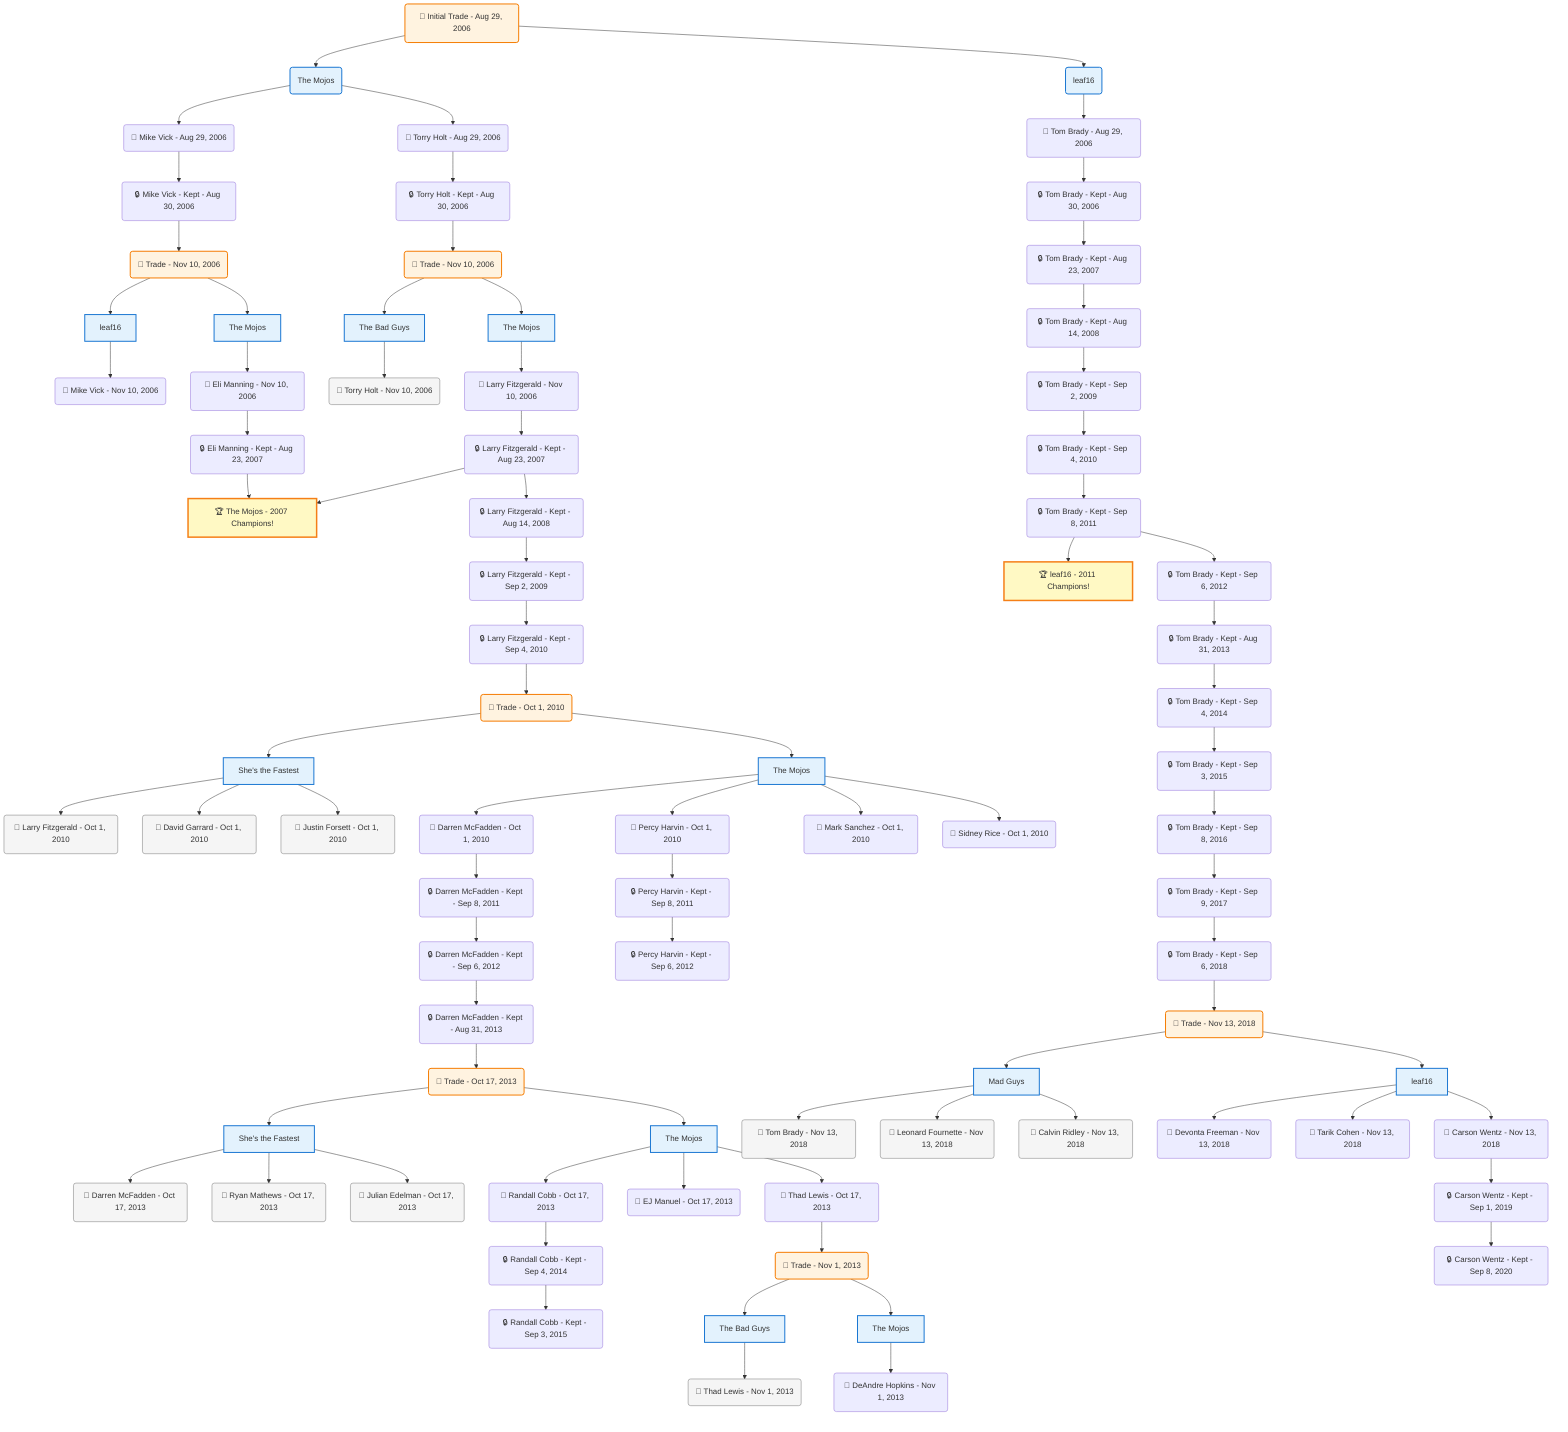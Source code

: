 flowchart TD

    TRADE_MAIN("🔄 Initial Trade - Aug 29, 2006")
    TEAM_1("The Mojos")
    TEAM_2("leaf16")
    NODE_a84b1339-2222-46b2-afd2-1d93bebc3e81("🔄 Mike Vick - Aug 29, 2006")
    NODE_e09a943c-439e-4874-97cc-27a0539849ee("🔒 Mike Vick - Kept - Aug 30, 2006")
    TRADE_109bf4b3-f180-4367-966c-50c83ec2490f_3("🔄 Trade - Nov 10, 2006")
    TEAM_66fb98f4-89a7-45f9-893a-b41d71e6249d_4["leaf16"]
    NODE_f2609826-7228-491b-8c05-aa4dc79f68f8("🔄 Mike Vick - Nov 10, 2006")
    TEAM_bbe2d0ad-54cf-4c22-be82-b2a5f262a157_5["The Mojos"]
    NODE_25c0e312-1d80-422f-b66e-ea37f6225fb5("🔄 Eli Manning - Nov 10, 2006")
    NODE_710a7036-8feb-4856-86b9-8554d5786d8b("🔒 Eli Manning - Kept - Aug 23, 2007")
    CHAMP_bbe2d0ad-54cf-4c22-be82-b2a5f262a157_2007["🏆 The Mojos - 2007 Champions!"]
    NODE_3b5c6ad6-6bc1-4c4a-9de7-34666e225c10("🔄 Tom Brady - Aug 29, 2006")
    NODE_a892a150-14bc-4084-9525-54f1abfbb91b("🔒 Tom Brady - Kept - Aug 30, 2006")
    NODE_bdbf294f-3375-40fd-8679-0b0913e5465c("🔒 Tom Brady - Kept - Aug 23, 2007")
    NODE_fc5d340e-5088-4ebf-99a4-507efd91fbcb("🔒 Tom Brady - Kept - Aug 14, 2008")
    NODE_361a0e57-21ce-4bfc-a34c-fe6584c95422("🔒 Tom Brady - Kept - Sep 2, 2009")
    NODE_6226afcf-c148-4838-9879-028e4928f8b8("🔒 Tom Brady - Kept - Sep 4, 2010")
    NODE_594de4c9-44b3-49ee-83d8-a37880e9a099("🔒 Tom Brady - Kept - Sep 8, 2011")
    CHAMP_66fb98f4-89a7-45f9-893a-b41d71e6249d_2011["🏆 leaf16 - 2011 Champions!"]
    NODE_34ceda39-4fe5-4879-8fe6-1c6ffa03c44f("🔒 Tom Brady - Kept - Sep 6, 2012")
    NODE_5c5e472d-9115-4042-897b-f5af67fff4e8("🔒 Tom Brady - Kept - Aug 31, 2013")
    NODE_acbfb607-43d3-401d-9348-b7a7c7928c11("🔒 Tom Brady - Kept - Sep 4, 2014")
    NODE_1f31d34a-d91a-4031-abfc-4b397c8ba30e("🔒 Tom Brady - Kept - Sep 3, 2015")
    NODE_49b62295-422b-48e5-b6fb-2b2407a6fe8b("🔒 Tom Brady - Kept - Sep 8, 2016")
    NODE_1dd80e1d-f944-4786-a033-d37ae35f2d6a("🔒 Tom Brady - Kept - Sep 9, 2017")
    NODE_a88bab33-eb96-430f-bd36-4fa36aa6aa03("🔒 Tom Brady - Kept - Sep 6, 2018")
    TRADE_71584b6e-bde0-48dd-aedb-da917acc6657_6("🔄 Trade - Nov 13, 2018")
    TEAM_f5908944-6efd-40eb-af54-6c53004e0e2f_7["Mad Guys"]
    NODE_48d34fc7-64b0-40fc-a2f7-5070efe85ac5("🔄 Tom Brady - Nov 13, 2018")
    NODE_042035f4-e889-4a12-9d3b-6d381a41e476("🔄 Leonard Fournette - Nov 13, 2018")
    NODE_0d10ae17-3629-4234-a0f6-d95769896b3e("🔄 Calvin Ridley - Nov 13, 2018")
    TEAM_66fb98f4-89a7-45f9-893a-b41d71e6249d_8["leaf16"]
    NODE_7744e2af-5009-4007-8abb-6f69f1b655f4("🔄 Devonta Freeman - Nov 13, 2018")
    NODE_1890d1d2-cb42-4002-8937-7f27c92ad735("🔄 Tarik Cohen - Nov 13, 2018")
    NODE_b9ea11fb-8b61-4a37-972f-ae12e52f0997("🔄 Carson Wentz - Nov 13, 2018")
    NODE_7522e404-3a3f-4197-b88d-617a0a9375c2("🔒 Carson Wentz - Kept - Sep 1, 2019")
    NODE_a3b0775a-b01d-433a-93a1-27d8a40e9b51("🔒 Carson Wentz - Kept - Sep 8, 2020")
    NODE_731880e4-cb9b-41c6-ba9e-4b35c4064782("🔄 Torry Holt - Aug 29, 2006")
    NODE_15247276-3382-46fb-aa1a-183d84bb0e5d("🔒 Torry Holt - Kept - Aug 30, 2006")
    TRADE_553b179f-cd1e-435a-9f58-73cabe07cfb3_9("🔄 Trade - Nov 10, 2006")
    TEAM_b2220d1a-ff75-4622-9757-09978901110f_10["The Bad Guys"]
    NODE_5913711f-565c-4557-a6b6-703a0e148e7a("🔄 Torry Holt - Nov 10, 2006")
    TEAM_bbe2d0ad-54cf-4c22-be82-b2a5f262a157_11["The Mojos"]
    NODE_f43d9966-ec93-493a-bf1f-a57647503df6("🔄 Larry Fitzgerald - Nov 10, 2006")
    NODE_e3de0f00-da8f-4d74-a807-e42afaf8d1ed("🔒 Larry Fitzgerald - Kept - Aug 23, 2007")
    NODE_28625c3f-2ed6-4494-a276-d2f7de5e6cdc("🔒 Larry Fitzgerald - Kept - Aug 14, 2008")
    NODE_182f6459-7248-4dd9-b247-d6f17058763b("🔒 Larry Fitzgerald - Kept - Sep 2, 2009")
    NODE_a7973547-9208-4aa1-ad35-38cf3dc7f497("🔒 Larry Fitzgerald - Kept - Sep 4, 2010")
    TRADE_b912a7e1-f712-428f-b96f-f4ca751967c5_12("🔄 Trade - Oct 1, 2010")
    TEAM_4449259f-64af-44fd-9235-1facc0926234_13["She's the Fastest"]
    NODE_d82edf8c-a777-4f74-b05d-178830a17663("🔄 Larry Fitzgerald - Oct 1, 2010")
    NODE_949e5354-5967-4fa6-b67a-55ce24647446("🔄 David Garrard - Oct 1, 2010")
    NODE_85957a1a-4a31-4091-be02-d15f3e4c6ec6("🔄 Justin Forsett - Oct 1, 2010")
    TEAM_bbe2d0ad-54cf-4c22-be82-b2a5f262a157_14["The Mojos"]
    NODE_b503a368-d959-4481-81c6-0c91653820ea("🔄 Darren McFadden - Oct 1, 2010")
    NODE_1e66d3f2-a4e9-4c56-ac69-2a0532061193("🔒 Darren McFadden - Kept - Sep 8, 2011")
    NODE_85fd0ddf-e8e8-45e7-8114-54ae3e83b693("🔒 Darren McFadden - Kept - Sep 6, 2012")
    NODE_ed4f642a-6143-4489-834f-2eada703da8d("🔒 Darren McFadden - Kept - Aug 31, 2013")
    TRADE_fcf10500-db02-46a8-9a89-c4a2d85815fc_15("🔄 Trade - Oct 17, 2013")
    TEAM_4449259f-64af-44fd-9235-1facc0926234_16["She's the Fastest"]
    NODE_e0606256-17cf-4b6e-a9c9-649c69a2e1f5("🔄 Darren McFadden - Oct 17, 2013")
    NODE_dbb052b9-7c33-4309-8cf1-635d44e8929f("🔄 Ryan Mathews - Oct 17, 2013")
    NODE_f4da4534-c65e-4015-90d4-99025dc618f4("🔄 Julian Edelman - Oct 17, 2013")
    TEAM_bbe2d0ad-54cf-4c22-be82-b2a5f262a157_17["The Mojos"]
    NODE_c9c07495-9341-48a1-9037-3a2f269c5633("🔄 Randall Cobb - Oct 17, 2013")
    NODE_599446cb-453b-4fa0-9722-ef2ea988e862("🔒 Randall Cobb - Kept - Sep 4, 2014")
    NODE_3468982c-1bdb-491c-974c-b98b632da158("🔒 Randall Cobb - Kept - Sep 3, 2015")
    NODE_9064ca18-2fbc-44cf-a0ca-6489e618ef0e("🔄 EJ Manuel - Oct 17, 2013")
    NODE_3f7a46b8-b3e8-43a4-b9dc-7647ac155a92("🔄 Thad Lewis - Oct 17, 2013")
    TRADE_01cecce7-cf44-4d89-80e9-3f971004b6f3_18("🔄 Trade - Nov 1, 2013")
    TEAM_b2220d1a-ff75-4622-9757-09978901110f_19["The Bad Guys"]
    NODE_05a77ff3-0f86-4627-b21e-edbadb171cc0("🔄 Thad Lewis - Nov 1, 2013")
    TEAM_bbe2d0ad-54cf-4c22-be82-b2a5f262a157_20["The Mojos"]
    NODE_b532eb5d-66b5-421b-8217-c60a7dbd7cd4("🔄 DeAndre Hopkins - Nov 1, 2013")
    NODE_45443069-9936-4f80-9a63-3de717fa9d3c("🔄 Percy Harvin - Oct 1, 2010")
    NODE_50823ba7-04fb-430e-90ed-ee4c9e4271e4("🔒 Percy Harvin - Kept - Sep 8, 2011")
    NODE_af9777ac-99ff-4f9d-8fd6-c89871de65a2("🔒 Percy Harvin - Kept - Sep 6, 2012")
    NODE_c78877d5-09d8-421e-96de-93ea06634f23("🔄 Mark Sanchez - Oct 1, 2010")
    NODE_182ca3fb-4bcb-46b2-a0d5-ed597f5ca5c0("🔄 Sidney Rice - Oct 1, 2010")

    TRADE_MAIN --> TEAM_1
    TRADE_MAIN --> TEAM_2
    TEAM_1 --> NODE_a84b1339-2222-46b2-afd2-1d93bebc3e81
    NODE_a84b1339-2222-46b2-afd2-1d93bebc3e81 --> NODE_e09a943c-439e-4874-97cc-27a0539849ee
    NODE_e09a943c-439e-4874-97cc-27a0539849ee --> TRADE_109bf4b3-f180-4367-966c-50c83ec2490f_3
    TRADE_109bf4b3-f180-4367-966c-50c83ec2490f_3 --> TEAM_66fb98f4-89a7-45f9-893a-b41d71e6249d_4
    TEAM_66fb98f4-89a7-45f9-893a-b41d71e6249d_4 --> NODE_f2609826-7228-491b-8c05-aa4dc79f68f8
    TRADE_109bf4b3-f180-4367-966c-50c83ec2490f_3 --> TEAM_bbe2d0ad-54cf-4c22-be82-b2a5f262a157_5
    TEAM_bbe2d0ad-54cf-4c22-be82-b2a5f262a157_5 --> NODE_25c0e312-1d80-422f-b66e-ea37f6225fb5
    NODE_25c0e312-1d80-422f-b66e-ea37f6225fb5 --> NODE_710a7036-8feb-4856-86b9-8554d5786d8b
    NODE_710a7036-8feb-4856-86b9-8554d5786d8b --> CHAMP_bbe2d0ad-54cf-4c22-be82-b2a5f262a157_2007
    TEAM_2 --> NODE_3b5c6ad6-6bc1-4c4a-9de7-34666e225c10
    NODE_3b5c6ad6-6bc1-4c4a-9de7-34666e225c10 --> NODE_a892a150-14bc-4084-9525-54f1abfbb91b
    NODE_a892a150-14bc-4084-9525-54f1abfbb91b --> NODE_bdbf294f-3375-40fd-8679-0b0913e5465c
    NODE_bdbf294f-3375-40fd-8679-0b0913e5465c --> NODE_fc5d340e-5088-4ebf-99a4-507efd91fbcb
    NODE_fc5d340e-5088-4ebf-99a4-507efd91fbcb --> NODE_361a0e57-21ce-4bfc-a34c-fe6584c95422
    NODE_361a0e57-21ce-4bfc-a34c-fe6584c95422 --> NODE_6226afcf-c148-4838-9879-028e4928f8b8
    NODE_6226afcf-c148-4838-9879-028e4928f8b8 --> NODE_594de4c9-44b3-49ee-83d8-a37880e9a099
    NODE_594de4c9-44b3-49ee-83d8-a37880e9a099 --> CHAMP_66fb98f4-89a7-45f9-893a-b41d71e6249d_2011
    NODE_594de4c9-44b3-49ee-83d8-a37880e9a099 --> NODE_34ceda39-4fe5-4879-8fe6-1c6ffa03c44f
    NODE_34ceda39-4fe5-4879-8fe6-1c6ffa03c44f --> NODE_5c5e472d-9115-4042-897b-f5af67fff4e8
    NODE_5c5e472d-9115-4042-897b-f5af67fff4e8 --> NODE_acbfb607-43d3-401d-9348-b7a7c7928c11
    NODE_acbfb607-43d3-401d-9348-b7a7c7928c11 --> NODE_1f31d34a-d91a-4031-abfc-4b397c8ba30e
    NODE_1f31d34a-d91a-4031-abfc-4b397c8ba30e --> NODE_49b62295-422b-48e5-b6fb-2b2407a6fe8b
    NODE_49b62295-422b-48e5-b6fb-2b2407a6fe8b --> NODE_1dd80e1d-f944-4786-a033-d37ae35f2d6a
    NODE_1dd80e1d-f944-4786-a033-d37ae35f2d6a --> NODE_a88bab33-eb96-430f-bd36-4fa36aa6aa03
    NODE_a88bab33-eb96-430f-bd36-4fa36aa6aa03 --> TRADE_71584b6e-bde0-48dd-aedb-da917acc6657_6
    TRADE_71584b6e-bde0-48dd-aedb-da917acc6657_6 --> TEAM_f5908944-6efd-40eb-af54-6c53004e0e2f_7
    TEAM_f5908944-6efd-40eb-af54-6c53004e0e2f_7 --> NODE_48d34fc7-64b0-40fc-a2f7-5070efe85ac5
    TEAM_f5908944-6efd-40eb-af54-6c53004e0e2f_7 --> NODE_042035f4-e889-4a12-9d3b-6d381a41e476
    TEAM_f5908944-6efd-40eb-af54-6c53004e0e2f_7 --> NODE_0d10ae17-3629-4234-a0f6-d95769896b3e
    TRADE_71584b6e-bde0-48dd-aedb-da917acc6657_6 --> TEAM_66fb98f4-89a7-45f9-893a-b41d71e6249d_8
    TEAM_66fb98f4-89a7-45f9-893a-b41d71e6249d_8 --> NODE_7744e2af-5009-4007-8abb-6f69f1b655f4
    TEAM_66fb98f4-89a7-45f9-893a-b41d71e6249d_8 --> NODE_1890d1d2-cb42-4002-8937-7f27c92ad735
    TEAM_66fb98f4-89a7-45f9-893a-b41d71e6249d_8 --> NODE_b9ea11fb-8b61-4a37-972f-ae12e52f0997
    NODE_b9ea11fb-8b61-4a37-972f-ae12e52f0997 --> NODE_7522e404-3a3f-4197-b88d-617a0a9375c2
    NODE_7522e404-3a3f-4197-b88d-617a0a9375c2 --> NODE_a3b0775a-b01d-433a-93a1-27d8a40e9b51
    TEAM_1 --> NODE_731880e4-cb9b-41c6-ba9e-4b35c4064782
    NODE_731880e4-cb9b-41c6-ba9e-4b35c4064782 --> NODE_15247276-3382-46fb-aa1a-183d84bb0e5d
    NODE_15247276-3382-46fb-aa1a-183d84bb0e5d --> TRADE_553b179f-cd1e-435a-9f58-73cabe07cfb3_9
    TRADE_553b179f-cd1e-435a-9f58-73cabe07cfb3_9 --> TEAM_b2220d1a-ff75-4622-9757-09978901110f_10
    TEAM_b2220d1a-ff75-4622-9757-09978901110f_10 --> NODE_5913711f-565c-4557-a6b6-703a0e148e7a
    TRADE_553b179f-cd1e-435a-9f58-73cabe07cfb3_9 --> TEAM_bbe2d0ad-54cf-4c22-be82-b2a5f262a157_11
    TEAM_bbe2d0ad-54cf-4c22-be82-b2a5f262a157_11 --> NODE_f43d9966-ec93-493a-bf1f-a57647503df6
    NODE_f43d9966-ec93-493a-bf1f-a57647503df6 --> NODE_e3de0f00-da8f-4d74-a807-e42afaf8d1ed
    NODE_e3de0f00-da8f-4d74-a807-e42afaf8d1ed --> CHAMP_bbe2d0ad-54cf-4c22-be82-b2a5f262a157_2007
    NODE_e3de0f00-da8f-4d74-a807-e42afaf8d1ed --> NODE_28625c3f-2ed6-4494-a276-d2f7de5e6cdc
    NODE_28625c3f-2ed6-4494-a276-d2f7de5e6cdc --> NODE_182f6459-7248-4dd9-b247-d6f17058763b
    NODE_182f6459-7248-4dd9-b247-d6f17058763b --> NODE_a7973547-9208-4aa1-ad35-38cf3dc7f497
    NODE_a7973547-9208-4aa1-ad35-38cf3dc7f497 --> TRADE_b912a7e1-f712-428f-b96f-f4ca751967c5_12
    TRADE_b912a7e1-f712-428f-b96f-f4ca751967c5_12 --> TEAM_4449259f-64af-44fd-9235-1facc0926234_13
    TEAM_4449259f-64af-44fd-9235-1facc0926234_13 --> NODE_d82edf8c-a777-4f74-b05d-178830a17663
    TEAM_4449259f-64af-44fd-9235-1facc0926234_13 --> NODE_949e5354-5967-4fa6-b67a-55ce24647446
    TEAM_4449259f-64af-44fd-9235-1facc0926234_13 --> NODE_85957a1a-4a31-4091-be02-d15f3e4c6ec6
    TRADE_b912a7e1-f712-428f-b96f-f4ca751967c5_12 --> TEAM_bbe2d0ad-54cf-4c22-be82-b2a5f262a157_14
    TEAM_bbe2d0ad-54cf-4c22-be82-b2a5f262a157_14 --> NODE_b503a368-d959-4481-81c6-0c91653820ea
    NODE_b503a368-d959-4481-81c6-0c91653820ea --> NODE_1e66d3f2-a4e9-4c56-ac69-2a0532061193
    NODE_1e66d3f2-a4e9-4c56-ac69-2a0532061193 --> NODE_85fd0ddf-e8e8-45e7-8114-54ae3e83b693
    NODE_85fd0ddf-e8e8-45e7-8114-54ae3e83b693 --> NODE_ed4f642a-6143-4489-834f-2eada703da8d
    NODE_ed4f642a-6143-4489-834f-2eada703da8d --> TRADE_fcf10500-db02-46a8-9a89-c4a2d85815fc_15
    TRADE_fcf10500-db02-46a8-9a89-c4a2d85815fc_15 --> TEAM_4449259f-64af-44fd-9235-1facc0926234_16
    TEAM_4449259f-64af-44fd-9235-1facc0926234_16 --> NODE_e0606256-17cf-4b6e-a9c9-649c69a2e1f5
    TEAM_4449259f-64af-44fd-9235-1facc0926234_16 --> NODE_dbb052b9-7c33-4309-8cf1-635d44e8929f
    TEAM_4449259f-64af-44fd-9235-1facc0926234_16 --> NODE_f4da4534-c65e-4015-90d4-99025dc618f4
    TRADE_fcf10500-db02-46a8-9a89-c4a2d85815fc_15 --> TEAM_bbe2d0ad-54cf-4c22-be82-b2a5f262a157_17
    TEAM_bbe2d0ad-54cf-4c22-be82-b2a5f262a157_17 --> NODE_c9c07495-9341-48a1-9037-3a2f269c5633
    NODE_c9c07495-9341-48a1-9037-3a2f269c5633 --> NODE_599446cb-453b-4fa0-9722-ef2ea988e862
    NODE_599446cb-453b-4fa0-9722-ef2ea988e862 --> NODE_3468982c-1bdb-491c-974c-b98b632da158
    TEAM_bbe2d0ad-54cf-4c22-be82-b2a5f262a157_17 --> NODE_9064ca18-2fbc-44cf-a0ca-6489e618ef0e
    TEAM_bbe2d0ad-54cf-4c22-be82-b2a5f262a157_17 --> NODE_3f7a46b8-b3e8-43a4-b9dc-7647ac155a92
    NODE_3f7a46b8-b3e8-43a4-b9dc-7647ac155a92 --> TRADE_01cecce7-cf44-4d89-80e9-3f971004b6f3_18
    TRADE_01cecce7-cf44-4d89-80e9-3f971004b6f3_18 --> TEAM_b2220d1a-ff75-4622-9757-09978901110f_19
    TEAM_b2220d1a-ff75-4622-9757-09978901110f_19 --> NODE_05a77ff3-0f86-4627-b21e-edbadb171cc0
    TRADE_01cecce7-cf44-4d89-80e9-3f971004b6f3_18 --> TEAM_bbe2d0ad-54cf-4c22-be82-b2a5f262a157_20
    TEAM_bbe2d0ad-54cf-4c22-be82-b2a5f262a157_20 --> NODE_b532eb5d-66b5-421b-8217-c60a7dbd7cd4
    TEAM_bbe2d0ad-54cf-4c22-be82-b2a5f262a157_14 --> NODE_45443069-9936-4f80-9a63-3de717fa9d3c
    NODE_45443069-9936-4f80-9a63-3de717fa9d3c --> NODE_50823ba7-04fb-430e-90ed-ee4c9e4271e4
    NODE_50823ba7-04fb-430e-90ed-ee4c9e4271e4 --> NODE_af9777ac-99ff-4f9d-8fd6-c89871de65a2
    TEAM_bbe2d0ad-54cf-4c22-be82-b2a5f262a157_14 --> NODE_c78877d5-09d8-421e-96de-93ea06634f23
    TEAM_bbe2d0ad-54cf-4c22-be82-b2a5f262a157_14 --> NODE_182ca3fb-4bcb-46b2-a0d5-ed597f5ca5c0

    %% Node styling
    classDef teamNode fill:#e3f2fd,stroke:#1976d2,stroke-width:2px
    classDef tradeNode fill:#fff3e0,stroke:#f57c00,stroke-width:2px
    classDef playerNode fill:#f3e5f5,stroke:#7b1fa2,stroke-width:1px
    classDef nonRootPlayerNode fill:#f5f5f5,stroke:#757575,stroke-width:1px
    classDef endNode fill:#ffebee,stroke:#c62828,stroke-width:2px
    classDef waiverNode fill:#e8f5e8,stroke:#388e3c,stroke-width:2px
    classDef championshipNode fill:#fff9c4,stroke:#f57f17,stroke-width:3px

    class TEAM_1,TEAM_2,TEAM_66fb98f4-89a7-45f9-893a-b41d71e6249d_4,TEAM_bbe2d0ad-54cf-4c22-be82-b2a5f262a157_5,TEAM_f5908944-6efd-40eb-af54-6c53004e0e2f_7,TEAM_66fb98f4-89a7-45f9-893a-b41d71e6249d_8,TEAM_b2220d1a-ff75-4622-9757-09978901110f_10,TEAM_bbe2d0ad-54cf-4c22-be82-b2a5f262a157_11,TEAM_4449259f-64af-44fd-9235-1facc0926234_13,TEAM_bbe2d0ad-54cf-4c22-be82-b2a5f262a157_14,TEAM_4449259f-64af-44fd-9235-1facc0926234_16,TEAM_bbe2d0ad-54cf-4c22-be82-b2a5f262a157_17,TEAM_b2220d1a-ff75-4622-9757-09978901110f_19,TEAM_bbe2d0ad-54cf-4c22-be82-b2a5f262a157_20 teamNode
    class CHAMP_bbe2d0ad-54cf-4c22-be82-b2a5f262a157_2007,CHAMP_66fb98f4-89a7-45f9-893a-b41d71e6249d_2011 championshipNode
    class NODE_48d34fc7-64b0-40fc-a2f7-5070efe85ac5,NODE_042035f4-e889-4a12-9d3b-6d381a41e476,NODE_0d10ae17-3629-4234-a0f6-d95769896b3e,NODE_5913711f-565c-4557-a6b6-703a0e148e7a,NODE_d82edf8c-a777-4f74-b05d-178830a17663,NODE_949e5354-5967-4fa6-b67a-55ce24647446,NODE_85957a1a-4a31-4091-be02-d15f3e4c6ec6,NODE_e0606256-17cf-4b6e-a9c9-649c69a2e1f5,NODE_dbb052b9-7c33-4309-8cf1-635d44e8929f,NODE_f4da4534-c65e-4015-90d4-99025dc618f4,NODE_05a77ff3-0f86-4627-b21e-edbadb171cc0 nonRootPlayerNode
    class TRADE_MAIN,TRADE_109bf4b3-f180-4367-966c-50c83ec2490f_3,TRADE_71584b6e-bde0-48dd-aedb-da917acc6657_6,TRADE_553b179f-cd1e-435a-9f58-73cabe07cfb3_9,TRADE_b912a7e1-f712-428f-b96f-f4ca751967c5_12,TRADE_fcf10500-db02-46a8-9a89-c4a2d85815fc_15,TRADE_01cecce7-cf44-4d89-80e9-3f971004b6f3_18 tradeNode